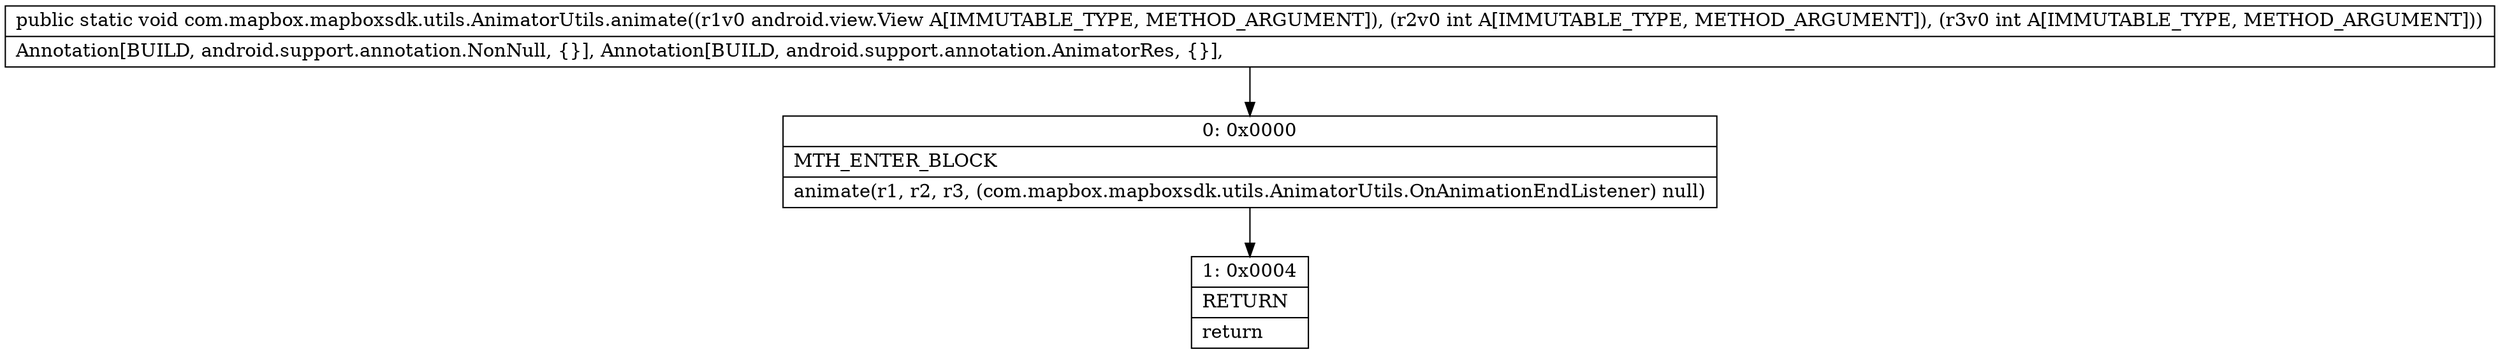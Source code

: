 digraph "CFG forcom.mapbox.mapboxsdk.utils.AnimatorUtils.animate(Landroid\/view\/View;II)V" {
Node_0 [shape=record,label="{0\:\ 0x0000|MTH_ENTER_BLOCK\l|animate(r1, r2, r3, (com.mapbox.mapboxsdk.utils.AnimatorUtils.OnAnimationEndListener) null)\l}"];
Node_1 [shape=record,label="{1\:\ 0x0004|RETURN\l|return\l}"];
MethodNode[shape=record,label="{public static void com.mapbox.mapboxsdk.utils.AnimatorUtils.animate((r1v0 android.view.View A[IMMUTABLE_TYPE, METHOD_ARGUMENT]), (r2v0 int A[IMMUTABLE_TYPE, METHOD_ARGUMENT]), (r3v0 int A[IMMUTABLE_TYPE, METHOD_ARGUMENT]))  | Annotation[BUILD, android.support.annotation.NonNull, \{\}], Annotation[BUILD, android.support.annotation.AnimatorRes, \{\}], \l}"];
MethodNode -> Node_0;
Node_0 -> Node_1;
}

